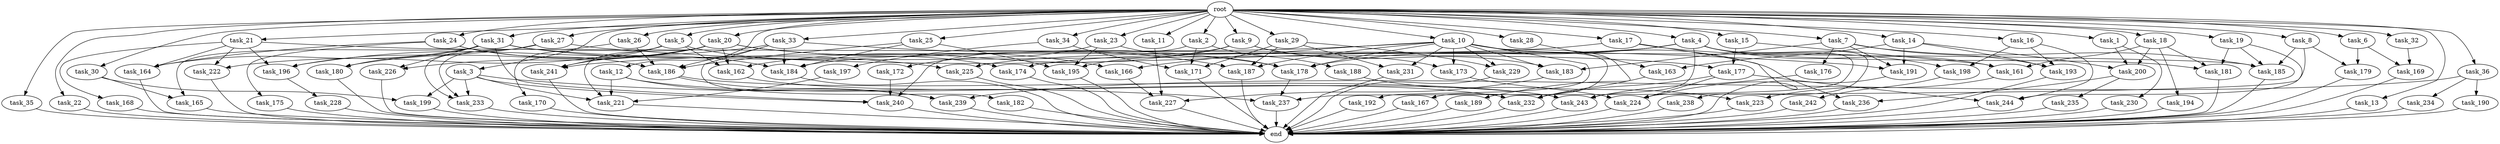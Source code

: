 digraph G {
  root [size="0.000000"];
  task_11 [size="1024.000000"];
  task_234 [size="549755813888.000000"];
  task_239 [size="1941325217792.000000"];
  task_233 [size="1554778161152.000000"];
  task_185 [size="678604832768.000000"];
  task_2 [size="1024.000000"];
  task_165 [size="1391569403904.000000"];
  task_164 [size="910533066752.000000"];
  task_23 [size="1024.000000"];
  task_35 [size="1024.000000"];
  task_162 [size="1322849927168.000000"];
  task_33 [size="1024.000000"];
  task_176 [size="214748364800.000000"];
  task_232 [size="2087354105856.000000"];
  task_231 [size="558345748480.000000"];
  task_14 [size="1024.000000"];
  task_178 [size="1906965479424.000000"];
  task_3 [size="1024.000000"];
  task_236 [size="635655159808.000000"];
  task_221 [size="1159641169920.000000"];
  task_226 [size="773094113280.000000"];
  task_196 [size="850403524608.000000"];
  task_225 [size="1554778161152.000000"];
  task_187 [size="635655159808.000000"];
  task_197 [size="695784701952.000000"];
  task_228 [size="137438953472.000000"];
  task_28 [size="1024.000000"];
  end [size="0.000000"];
  task_173 [size="970662608896.000000"];
  task_22 [size="1024.000000"];
  task_21 [size="1024.000000"];
  task_242 [size="77309411328.000000"];
  task_5 [size="1024.000000"];
  task_30 [size="1024.000000"];
  task_179 [size="523986010112.000000"];
  task_193 [size="429496729600.000000"];
  task_224 [size="2559800508416.000000"];
  task_183 [size="1185410973696.000000"];
  task_9 [size="1024.000000"];
  task_244 [size="850403524608.000000"];
  task_168 [size="77309411328.000000"];
  task_27 [size="1024.000000"];
  task_238 [size="858993459200.000000"];
  task_195 [size="1958505086976.000000"];
  task_223 [size="936302870528.000000"];
  task_20 [size="1024.000000"];
  task_182 [size="77309411328.000000"];
  task_199 [size="1005022347264.000000"];
  task_194 [size="420906795008.000000"];
  task_169 [size="429496729600.000000"];
  task_200 [size="1417339207680.000000"];
  task_227 [size="1039382085632.000000"];
  task_230 [size="858993459200.000000"];
  task_186 [size="1623497637888.000000"];
  task_198 [size="773094113280.000000"];
  task_163 [size="214748364800.000000"];
  task_172 [size="549755813888.000000"];
  task_175 [size="137438953472.000000"];
  task_188 [size="695784701952.000000"];
  task_8 [size="1024.000000"];
  task_191 [size="1047972020224.000000"];
  task_15 [size="1024.000000"];
  task_24 [size="1024.000000"];
  task_167 [size="420906795008.000000"];
  task_31 [size="1024.000000"];
  task_12 [size="1024.000000"];
  task_32 [size="1024.000000"];
  task_222 [size="773094113280.000000"];
  task_189 [size="420906795008.000000"];
  task_171 [size="1529008357376.000000"];
  task_243 [size="2628519985152.000000"];
  task_10 [size="1024.000000"];
  task_29 [size="1024.000000"];
  task_241 [size="1468878815232.000000"];
  task_1 [size="1024.000000"];
  task_34 [size="1024.000000"];
  task_192 [size="420906795008.000000"];
  task_4 [size="1024.000000"];
  task_13 [size="1024.000000"];
  task_36 [size="1024.000000"];
  task_170 [size="695784701952.000000"];
  task_235 [size="214748364800.000000"];
  task_16 [size="1024.000000"];
  task_181 [size="1357209665536.000000"];
  task_166 [size="498216206336.000000"];
  task_177 [size="833223655424.000000"];
  task_18 [size="1024.000000"];
  task_26 [size="1024.000000"];
  task_180 [size="773094113280.000000"];
  task_25 [size="1024.000000"];
  task_19 [size="1024.000000"];
  task_229 [size="558345748480.000000"];
  task_161 [size="1417339207680.000000"];
  task_184 [size="1494648619008.000000"];
  task_17 [size="1024.000000"];
  task_190 [size="549755813888.000000"];
  task_237 [size="652835028992.000000"];
  task_240 [size="2010044694528.000000"];
  task_6 [size="1024.000000"];
  task_7 [size="1024.000000"];
  task_174 [size="1554778161152.000000"];

  root -> task_11 [size="1.000000"];
  root -> task_28 [size="1.000000"];
  root -> task_10 [size="1.000000"];
  root -> task_20 [size="1.000000"];
  root -> task_2 [size="1.000000"];
  root -> task_4 [size="1.000000"];
  root -> task_13 [size="1.000000"];
  root -> task_21 [size="1.000000"];
  root -> task_16 [size="1.000000"];
  root -> task_22 [size="1.000000"];
  root -> task_15 [size="1.000000"];
  root -> task_36 [size="1.000000"];
  root -> task_33 [size="1.000000"];
  root -> task_1 [size="1.000000"];
  root -> task_5 [size="1.000000"];
  root -> task_14 [size="1.000000"];
  root -> task_18 [size="1.000000"];
  root -> task_26 [size="1.000000"];
  root -> task_25 [size="1.000000"];
  root -> task_24 [size="1.000000"];
  root -> task_9 [size="1.000000"];
  root -> task_23 [size="1.000000"];
  root -> task_3 [size="1.000000"];
  root -> task_19 [size="1.000000"];
  root -> task_27 [size="1.000000"];
  root -> task_35 [size="1.000000"];
  root -> task_17 [size="1.000000"];
  root -> task_31 [size="1.000000"];
  root -> task_12 [size="1.000000"];
  root -> task_32 [size="1.000000"];
  root -> task_34 [size="1.000000"];
  root -> task_6 [size="1.000000"];
  root -> task_30 [size="1.000000"];
  root -> task_8 [size="1.000000"];
  root -> task_7 [size="1.000000"];
  root -> task_29 [size="1.000000"];
  task_11 -> task_227 [size="301989888.000000"];
  task_234 -> end [size="1.000000"];
  task_239 -> end [size="1.000000"];
  task_233 -> end [size="1.000000"];
  task_185 -> end [size="1.000000"];
  task_2 -> task_171 [size="679477248.000000"];
  task_2 -> task_188 [size="679477248.000000"];
  task_2 -> task_240 [size="679477248.000000"];
  task_165 -> end [size="1.000000"];
  task_164 -> end [size="1.000000"];
  task_23 -> task_172 [size="536870912.000000"];
  task_23 -> task_195 [size="536870912.000000"];
  task_23 -> task_178 [size="536870912.000000"];
  task_35 -> end [size="1.000000"];
  task_162 -> task_243 [size="209715200.000000"];
  task_33 -> task_186 [size="75497472.000000"];
  task_33 -> task_196 [size="75497472.000000"];
  task_33 -> task_182 [size="75497472.000000"];
  task_33 -> task_187 [size="75497472.000000"];
  task_33 -> task_184 [size="75497472.000000"];
  task_176 -> task_243 [size="838860800.000000"];
  task_232 -> end [size="1.000000"];
  task_231 -> end [size="1.000000"];
  task_14 -> task_191 [size="134217728.000000"];
  task_14 -> task_193 [size="134217728.000000"];
  task_14 -> task_200 [size="134217728.000000"];
  task_14 -> task_163 [size="134217728.000000"];
  task_178 -> task_237 [size="33554432.000000"];
  task_3 -> task_199 [size="301989888.000000"];
  task_3 -> task_221 [size="301989888.000000"];
  task_3 -> task_233 [size="301989888.000000"];
  task_3 -> task_237 [size="301989888.000000"];
  task_3 -> task_240 [size="301989888.000000"];
  task_236 -> end [size="1.000000"];
  task_221 -> end [size="1.000000"];
  task_226 -> end [size="1.000000"];
  task_196 -> task_228 [size="134217728.000000"];
  task_225 -> end [size="1.000000"];
  task_187 -> end [size="1.000000"];
  task_197 -> task_221 [size="75497472.000000"];
  task_228 -> end [size="1.000000"];
  task_28 -> task_163 [size="75497472.000000"];
  task_173 -> task_223 [size="838860800.000000"];
  task_22 -> end [size="1.000000"];
  task_21 -> task_164 [size="75497472.000000"];
  task_21 -> task_196 [size="75497472.000000"];
  task_21 -> task_168 [size="75497472.000000"];
  task_21 -> task_185 [size="75497472.000000"];
  task_21 -> task_222 [size="75497472.000000"];
  task_242 -> end [size="1.000000"];
  task_5 -> task_241 [size="679477248.000000"];
  task_5 -> task_162 [size="679477248.000000"];
  task_5 -> task_174 [size="679477248.000000"];
  task_5 -> task_222 [size="679477248.000000"];
  task_5 -> task_170 [size="679477248.000000"];
  task_30 -> task_199 [size="679477248.000000"];
  task_30 -> task_165 [size="679477248.000000"];
  task_179 -> end [size="1.000000"];
  task_193 -> end [size="1.000000"];
  task_224 -> end [size="1.000000"];
  task_183 -> task_227 [size="679477248.000000"];
  task_9 -> task_173 [size="536870912.000000"];
  task_9 -> task_195 [size="536870912.000000"];
  task_9 -> task_162 [size="536870912.000000"];
  task_9 -> task_183 [size="536870912.000000"];
  task_244 -> end [size="1.000000"];
  task_168 -> end [size="1.000000"];
  task_27 -> task_191 [size="679477248.000000"];
  task_27 -> task_196 [size="679477248.000000"];
  task_27 -> task_233 [size="679477248.000000"];
  task_238 -> end [size="1.000000"];
  task_195 -> end [size="1.000000"];
  task_223 -> end [size="1.000000"];
  task_20 -> task_241 [size="75497472.000000"];
  task_20 -> task_180 [size="75497472.000000"];
  task_20 -> task_226 [size="75497472.000000"];
  task_20 -> task_162 [size="75497472.000000"];
  task_20 -> task_178 [size="75497472.000000"];
  task_20 -> task_166 [size="75497472.000000"];
  task_20 -> task_221 [size="75497472.000000"];
  task_182 -> end [size="1.000000"];
  task_199 -> end [size="1.000000"];
  task_194 -> end [size="1.000000"];
  task_169 -> end [size="1.000000"];
  task_200 -> task_235 [size="209715200.000000"];
  task_200 -> task_236 [size="209715200.000000"];
  task_227 -> end [size="1.000000"];
  task_230 -> end [size="1.000000"];
  task_186 -> task_239 [size="679477248.000000"];
  task_186 -> task_243 [size="679477248.000000"];
  task_198 -> task_242 [size="75497472.000000"];
  task_163 -> task_232 [size="679477248.000000"];
  task_172 -> task_240 [size="301989888.000000"];
  task_175 -> end [size="1.000000"];
  task_188 -> task_224 [size="301989888.000000"];
  task_8 -> task_179 [size="301989888.000000"];
  task_8 -> task_185 [size="301989888.000000"];
  task_8 -> task_237 [size="301989888.000000"];
  task_191 -> end [size="1.000000"];
  task_15 -> task_161 [size="134217728.000000"];
  task_15 -> task_177 [size="134217728.000000"];
  task_24 -> task_164 [size="134217728.000000"];
  task_24 -> task_175 [size="134217728.000000"];
  task_24 -> task_186 [size="134217728.000000"];
  task_24 -> task_184 [size="134217728.000000"];
  task_167 -> end [size="1.000000"];
  task_31 -> task_164 [size="679477248.000000"];
  task_31 -> task_180 [size="679477248.000000"];
  task_31 -> task_177 [size="679477248.000000"];
  task_31 -> task_226 [size="679477248.000000"];
  task_31 -> task_240 [size="679477248.000000"];
  task_31 -> task_225 [size="679477248.000000"];
  task_31 -> task_165 [size="679477248.000000"];
  task_12 -> task_221 [size="679477248.000000"];
  task_12 -> task_239 [size="679477248.000000"];
  task_12 -> task_232 [size="679477248.000000"];
  task_32 -> task_169 [size="209715200.000000"];
  task_222 -> end [size="1.000000"];
  task_189 -> end [size="1.000000"];
  task_171 -> end [size="1.000000"];
  task_243 -> end [size="1.000000"];
  task_10 -> task_173 [size="411041792.000000"];
  task_10 -> task_183 [size="411041792.000000"];
  task_10 -> task_178 [size="411041792.000000"];
  task_10 -> task_192 [size="411041792.000000"];
  task_10 -> task_229 [size="411041792.000000"];
  task_10 -> task_189 [size="411041792.000000"];
  task_10 -> task_236 [size="411041792.000000"];
  task_10 -> task_184 [size="411041792.000000"];
  task_10 -> task_231 [size="411041792.000000"];
  task_10 -> task_166 [size="411041792.000000"];
  task_10 -> task_167 [size="411041792.000000"];
  task_10 -> task_187 [size="411041792.000000"];
  task_29 -> task_229 [size="134217728.000000"];
  task_29 -> task_171 [size="134217728.000000"];
  task_29 -> task_187 [size="134217728.000000"];
  task_29 -> task_231 [size="134217728.000000"];
  task_241 -> end [size="1.000000"];
  task_1 -> task_230 [size="838860800.000000"];
  task_1 -> task_200 [size="838860800.000000"];
  task_34 -> task_171 [size="679477248.000000"];
  task_34 -> task_197 [size="679477248.000000"];
  task_192 -> end [size="1.000000"];
  task_4 -> task_181 [size="838860800.000000"];
  task_4 -> task_224 [size="838860800.000000"];
  task_4 -> task_174 [size="838860800.000000"];
  task_4 -> task_178 [size="838860800.000000"];
  task_4 -> task_161 [size="838860800.000000"];
  task_4 -> task_243 [size="838860800.000000"];
  task_4 -> task_225 [size="838860800.000000"];
  task_4 -> task_238 [size="838860800.000000"];
  task_13 -> end [size="1.000000"];
  task_36 -> task_234 [size="536870912.000000"];
  task_36 -> task_239 [size="536870912.000000"];
  task_36 -> task_190 [size="536870912.000000"];
  task_170 -> end [size="1.000000"];
  task_235 -> end [size="1.000000"];
  task_16 -> task_193 [size="75497472.000000"];
  task_16 -> task_244 [size="75497472.000000"];
  task_16 -> task_198 [size="75497472.000000"];
  task_181 -> end [size="1.000000"];
  task_166 -> task_227 [size="33554432.000000"];
  task_177 -> task_244 [size="679477248.000000"];
  task_177 -> task_224 [size="679477248.000000"];
  task_177 -> task_232 [size="679477248.000000"];
  task_18 -> task_161 [size="411041792.000000"];
  task_18 -> task_181 [size="411041792.000000"];
  task_18 -> task_200 [size="411041792.000000"];
  task_18 -> task_194 [size="411041792.000000"];
  task_26 -> task_186 [size="536870912.000000"];
  task_26 -> task_233 [size="536870912.000000"];
  task_180 -> end [size="1.000000"];
  task_25 -> task_186 [size="838860800.000000"];
  task_25 -> task_195 [size="838860800.000000"];
  task_25 -> task_184 [size="838860800.000000"];
  task_19 -> task_244 [size="75497472.000000"];
  task_19 -> task_181 [size="75497472.000000"];
  task_19 -> task_185 [size="75497472.000000"];
  task_229 -> end [size="1.000000"];
  task_161 -> task_223 [size="75497472.000000"];
  task_184 -> end [size="1.000000"];
  task_17 -> task_241 [size="679477248.000000"];
  task_17 -> task_224 [size="679477248.000000"];
  task_17 -> task_198 [size="679477248.000000"];
  task_190 -> end [size="1.000000"];
  task_237 -> end [size="1.000000"];
  task_240 -> end [size="1.000000"];
  task_6 -> task_179 [size="209715200.000000"];
  task_6 -> task_169 [size="209715200.000000"];
  task_7 -> task_191 [size="209715200.000000"];
  task_7 -> task_193 [size="209715200.000000"];
  task_7 -> task_176 [size="209715200.000000"];
  task_7 -> task_183 [size="209715200.000000"];
  task_7 -> task_185 [size="209715200.000000"];
  task_174 -> end [size="1.000000"];
}
